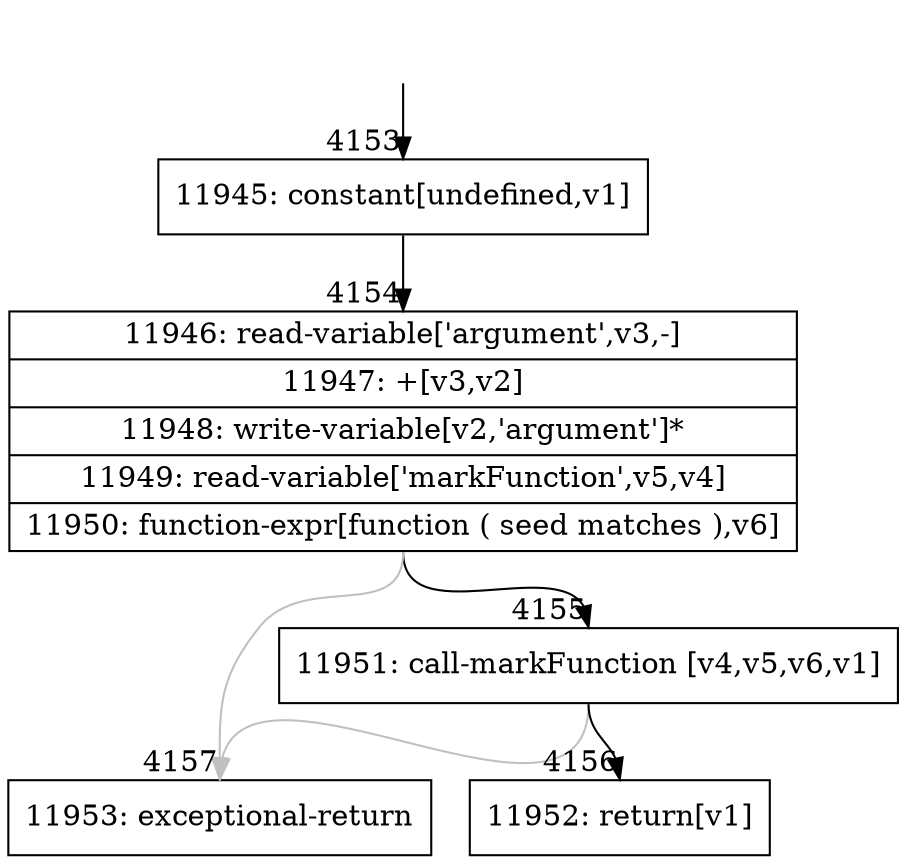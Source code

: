 digraph {
rankdir="TD"
BB_entry270[shape=none,label=""];
BB_entry270 -> BB4153 [tailport=s, headport=n, headlabel="    4153"]
BB4153 [shape=record label="{11945: constant[undefined,v1]}" ] 
BB4153 -> BB4154 [tailport=s, headport=n, headlabel="      4154"]
BB4154 [shape=record label="{11946: read-variable['argument',v3,-]|11947: +[v3,v2]|11948: write-variable[v2,'argument']*|11949: read-variable['markFunction',v5,v4]|11950: function-expr[function ( seed matches ),v6]}" ] 
BB4154 -> BB4155 [tailport=s, headport=n, headlabel="      4155"]
BB4154 -> BB4157 [tailport=s, headport=n, color=gray, headlabel="      4157"]
BB4155 [shape=record label="{11951: call-markFunction [v4,v5,v6,v1]}" ] 
BB4155 -> BB4156 [tailport=s, headport=n, headlabel="      4156"]
BB4155 -> BB4157 [tailport=s, headport=n, color=gray]
BB4156 [shape=record label="{11952: return[v1]}" ] 
BB4157 [shape=record label="{11953: exceptional-return}" ] 
//#$~ 4498
}
